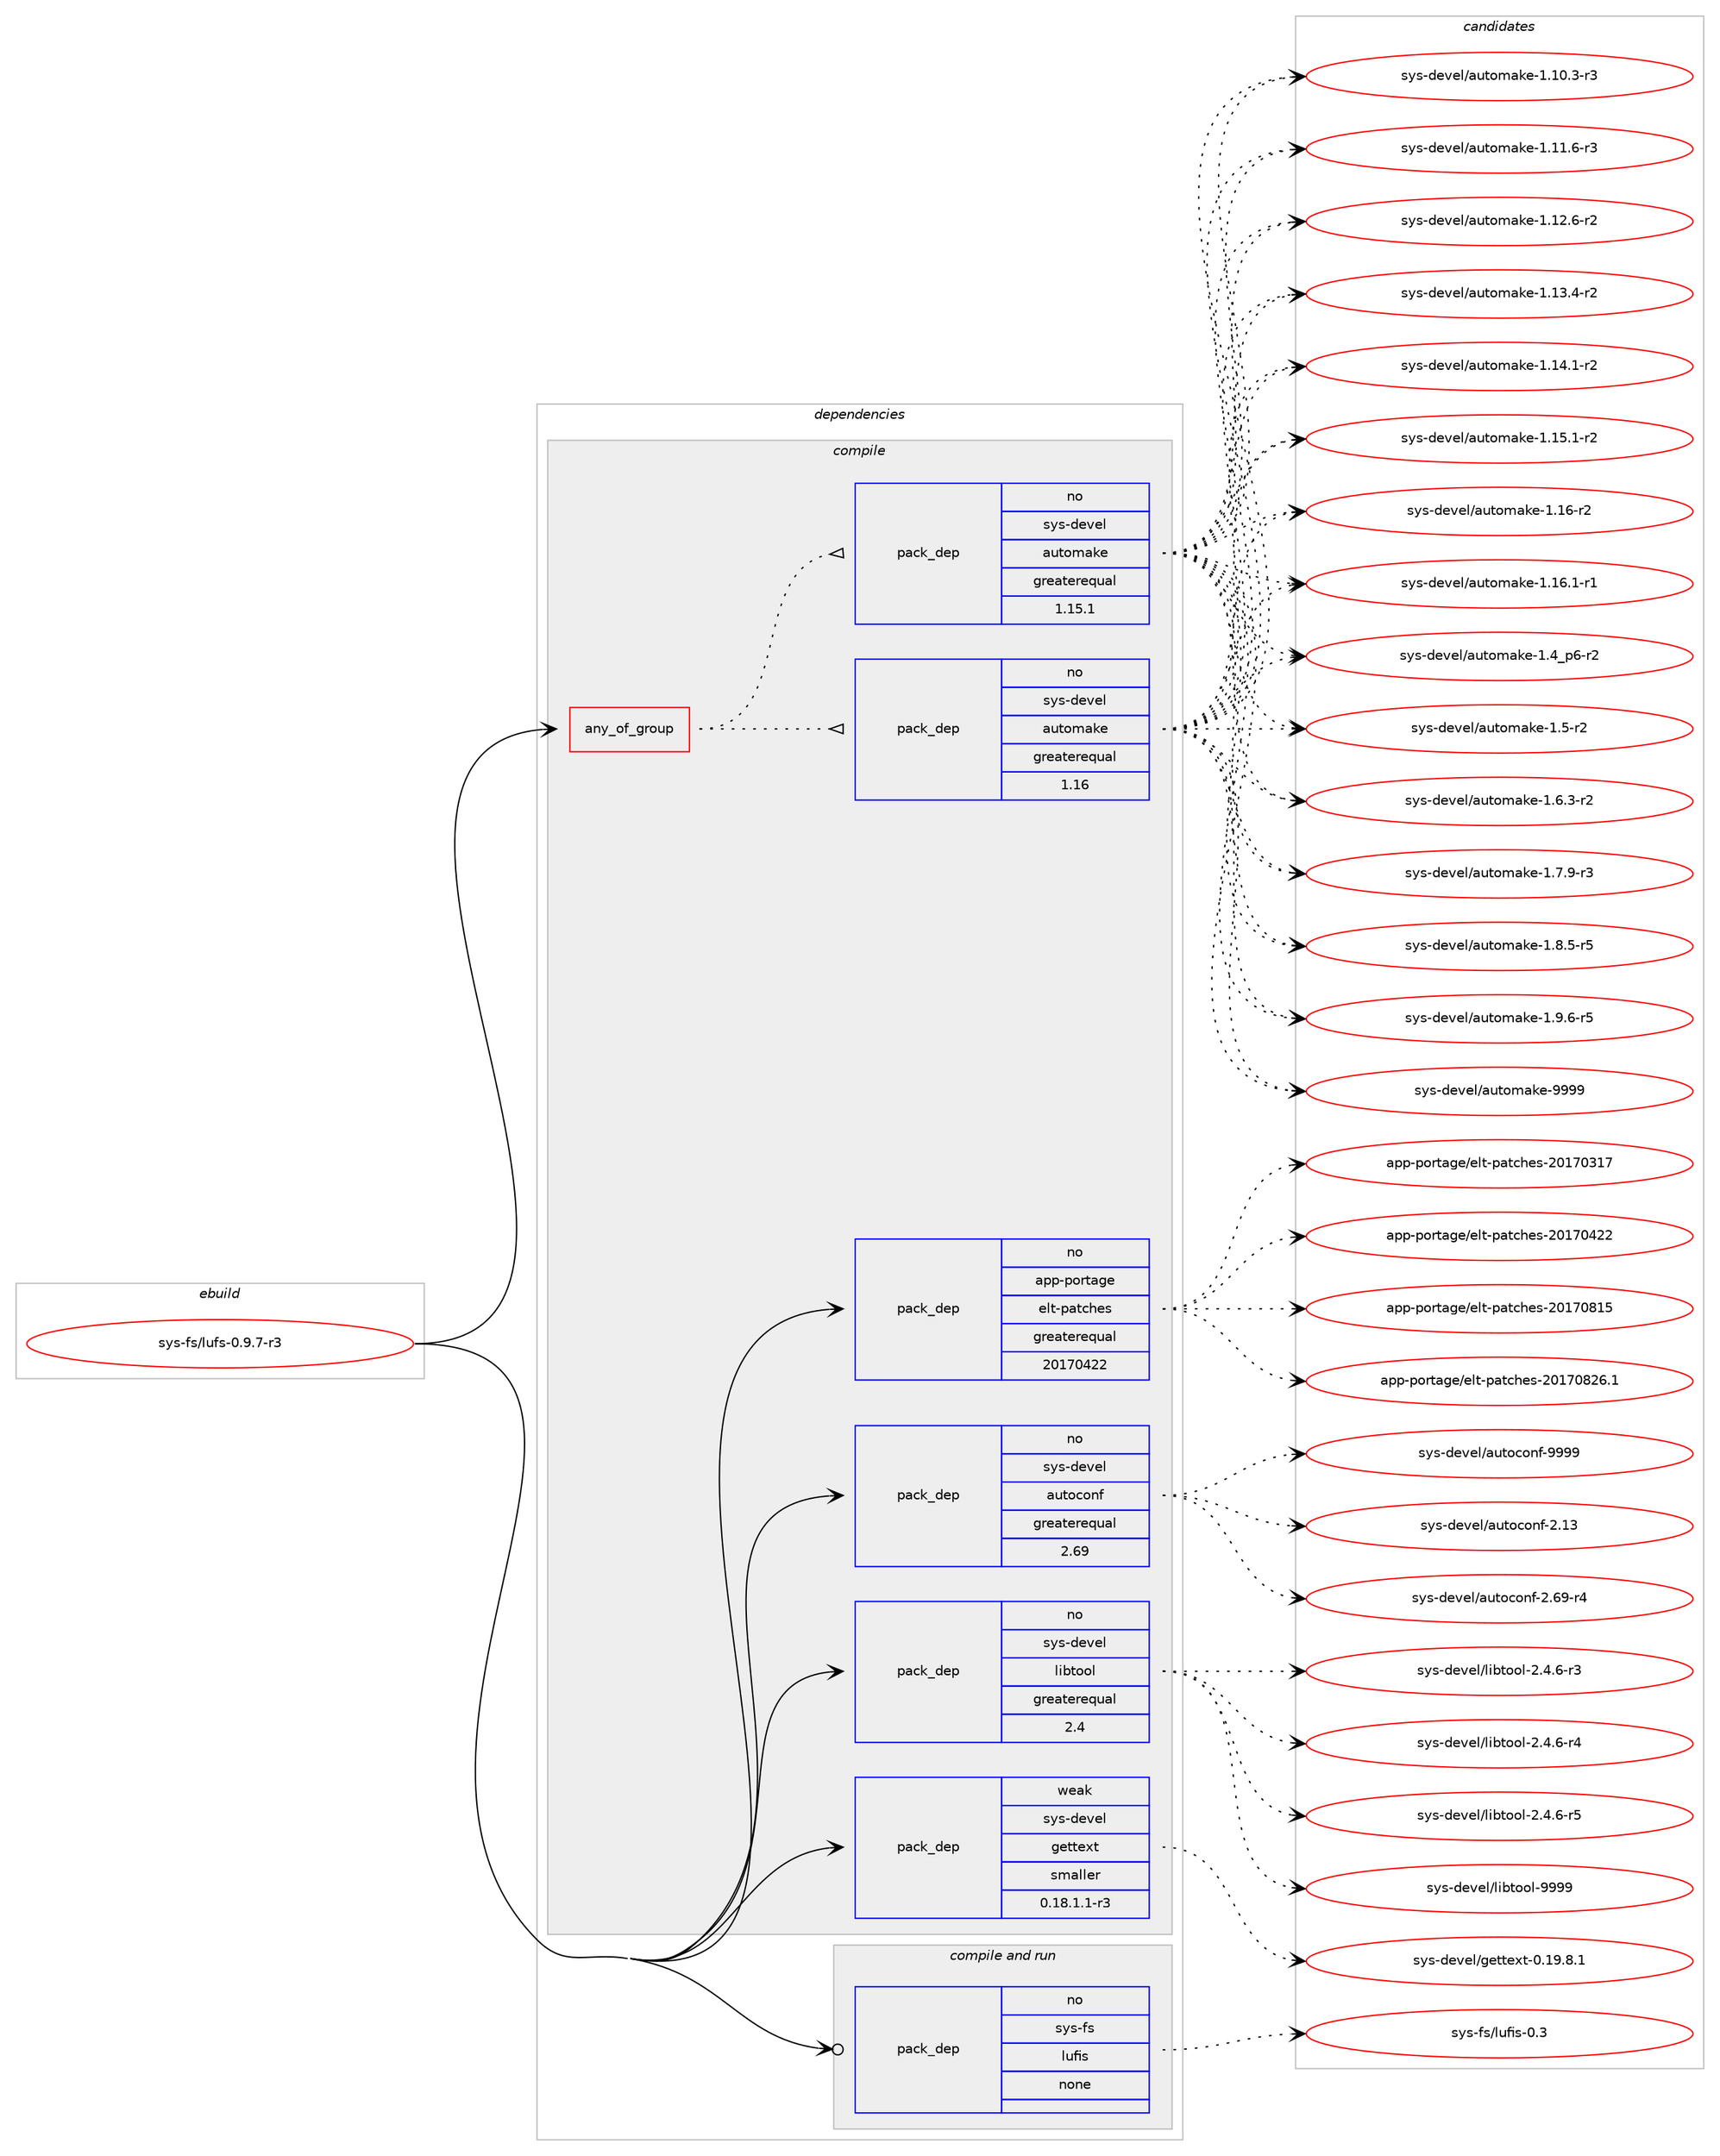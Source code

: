 digraph prolog {

# *************
# Graph options
# *************

newrank=true;
concentrate=true;
compound=true;
graph [rankdir=LR,fontname=Helvetica,fontsize=10,ranksep=1.5];#, ranksep=2.5, nodesep=0.2];
edge  [arrowhead=vee];
node  [fontname=Helvetica,fontsize=10];

# **********
# The ebuild
# **********

subgraph cluster_leftcol {
color=gray;
rank=same;
label=<<i>ebuild</i>>;
id [label="sys-fs/lufs-0.9.7-r3", color=red, width=4, href="../sys-fs/lufs-0.9.7-r3.svg"];
}

# ****************
# The dependencies
# ****************

subgraph cluster_midcol {
color=gray;
label=<<i>dependencies</i>>;
subgraph cluster_compile {
fillcolor="#eeeeee";
style=filled;
label=<<i>compile</i>>;
subgraph any55 {
dependency7787 [label=<<TABLE BORDER="0" CELLBORDER="1" CELLSPACING="0" CELLPADDING="4"><TR><TD CELLPADDING="10">any_of_group</TD></TR></TABLE>>, shape=none, color=red];subgraph pack7176 {
dependency7788 [label=<<TABLE BORDER="0" CELLBORDER="1" CELLSPACING="0" CELLPADDING="4" WIDTH="220"><TR><TD ROWSPAN="6" CELLPADDING="30">pack_dep</TD></TR><TR><TD WIDTH="110">no</TD></TR><TR><TD>sys-devel</TD></TR><TR><TD>automake</TD></TR><TR><TD>greaterequal</TD></TR><TR><TD>1.16</TD></TR></TABLE>>, shape=none, color=blue];
}
dependency7787:e -> dependency7788:w [weight=20,style="dotted",arrowhead="oinv"];
subgraph pack7177 {
dependency7789 [label=<<TABLE BORDER="0" CELLBORDER="1" CELLSPACING="0" CELLPADDING="4" WIDTH="220"><TR><TD ROWSPAN="6" CELLPADDING="30">pack_dep</TD></TR><TR><TD WIDTH="110">no</TD></TR><TR><TD>sys-devel</TD></TR><TR><TD>automake</TD></TR><TR><TD>greaterequal</TD></TR><TR><TD>1.15.1</TD></TR></TABLE>>, shape=none, color=blue];
}
dependency7787:e -> dependency7789:w [weight=20,style="dotted",arrowhead="oinv"];
}
id:e -> dependency7787:w [weight=20,style="solid",arrowhead="vee"];
subgraph pack7178 {
dependency7790 [label=<<TABLE BORDER="0" CELLBORDER="1" CELLSPACING="0" CELLPADDING="4" WIDTH="220"><TR><TD ROWSPAN="6" CELLPADDING="30">pack_dep</TD></TR><TR><TD WIDTH="110">no</TD></TR><TR><TD>app-portage</TD></TR><TR><TD>elt-patches</TD></TR><TR><TD>greaterequal</TD></TR><TR><TD>20170422</TD></TR></TABLE>>, shape=none, color=blue];
}
id:e -> dependency7790:w [weight=20,style="solid",arrowhead="vee"];
subgraph pack7179 {
dependency7791 [label=<<TABLE BORDER="0" CELLBORDER="1" CELLSPACING="0" CELLPADDING="4" WIDTH="220"><TR><TD ROWSPAN="6" CELLPADDING="30">pack_dep</TD></TR><TR><TD WIDTH="110">no</TD></TR><TR><TD>sys-devel</TD></TR><TR><TD>autoconf</TD></TR><TR><TD>greaterequal</TD></TR><TR><TD>2.69</TD></TR></TABLE>>, shape=none, color=blue];
}
id:e -> dependency7791:w [weight=20,style="solid",arrowhead="vee"];
subgraph pack7180 {
dependency7792 [label=<<TABLE BORDER="0" CELLBORDER="1" CELLSPACING="0" CELLPADDING="4" WIDTH="220"><TR><TD ROWSPAN="6" CELLPADDING="30">pack_dep</TD></TR><TR><TD WIDTH="110">no</TD></TR><TR><TD>sys-devel</TD></TR><TR><TD>libtool</TD></TR><TR><TD>greaterequal</TD></TR><TR><TD>2.4</TD></TR></TABLE>>, shape=none, color=blue];
}
id:e -> dependency7792:w [weight=20,style="solid",arrowhead="vee"];
subgraph pack7181 {
dependency7793 [label=<<TABLE BORDER="0" CELLBORDER="1" CELLSPACING="0" CELLPADDING="4" WIDTH="220"><TR><TD ROWSPAN="6" CELLPADDING="30">pack_dep</TD></TR><TR><TD WIDTH="110">weak</TD></TR><TR><TD>sys-devel</TD></TR><TR><TD>gettext</TD></TR><TR><TD>smaller</TD></TR><TR><TD>0.18.1.1-r3</TD></TR></TABLE>>, shape=none, color=blue];
}
id:e -> dependency7793:w [weight=20,style="solid",arrowhead="vee"];
}
subgraph cluster_compileandrun {
fillcolor="#eeeeee";
style=filled;
label=<<i>compile and run</i>>;
subgraph pack7182 {
dependency7794 [label=<<TABLE BORDER="0" CELLBORDER="1" CELLSPACING="0" CELLPADDING="4" WIDTH="220"><TR><TD ROWSPAN="6" CELLPADDING="30">pack_dep</TD></TR><TR><TD WIDTH="110">no</TD></TR><TR><TD>sys-fs</TD></TR><TR><TD>lufis</TD></TR><TR><TD>none</TD></TR><TR><TD></TD></TR></TABLE>>, shape=none, color=blue];
}
id:e -> dependency7794:w [weight=20,style="solid",arrowhead="odotvee"];
}
subgraph cluster_run {
fillcolor="#eeeeee";
style=filled;
label=<<i>run</i>>;
}
}

# **************
# The candidates
# **************

subgraph cluster_choices {
rank=same;
color=gray;
label=<<i>candidates</i>>;

subgraph choice7176 {
color=black;
nodesep=1;
choice11512111545100101118101108479711711611110997107101454946494846514511451 [label="sys-devel/automake-1.10.3-r3", color=red, width=4,href="../sys-devel/automake-1.10.3-r3.svg"];
choice11512111545100101118101108479711711611110997107101454946494946544511451 [label="sys-devel/automake-1.11.6-r3", color=red, width=4,href="../sys-devel/automake-1.11.6-r3.svg"];
choice11512111545100101118101108479711711611110997107101454946495046544511450 [label="sys-devel/automake-1.12.6-r2", color=red, width=4,href="../sys-devel/automake-1.12.6-r2.svg"];
choice11512111545100101118101108479711711611110997107101454946495146524511450 [label="sys-devel/automake-1.13.4-r2", color=red, width=4,href="../sys-devel/automake-1.13.4-r2.svg"];
choice11512111545100101118101108479711711611110997107101454946495246494511450 [label="sys-devel/automake-1.14.1-r2", color=red, width=4,href="../sys-devel/automake-1.14.1-r2.svg"];
choice11512111545100101118101108479711711611110997107101454946495346494511450 [label="sys-devel/automake-1.15.1-r2", color=red, width=4,href="../sys-devel/automake-1.15.1-r2.svg"];
choice1151211154510010111810110847971171161111099710710145494649544511450 [label="sys-devel/automake-1.16-r2", color=red, width=4,href="../sys-devel/automake-1.16-r2.svg"];
choice11512111545100101118101108479711711611110997107101454946495446494511449 [label="sys-devel/automake-1.16.1-r1", color=red, width=4,href="../sys-devel/automake-1.16.1-r1.svg"];
choice115121115451001011181011084797117116111109971071014549465295112544511450 [label="sys-devel/automake-1.4_p6-r2", color=red, width=4,href="../sys-devel/automake-1.4_p6-r2.svg"];
choice11512111545100101118101108479711711611110997107101454946534511450 [label="sys-devel/automake-1.5-r2", color=red, width=4,href="../sys-devel/automake-1.5-r2.svg"];
choice115121115451001011181011084797117116111109971071014549465446514511450 [label="sys-devel/automake-1.6.3-r2", color=red, width=4,href="../sys-devel/automake-1.6.3-r2.svg"];
choice115121115451001011181011084797117116111109971071014549465546574511451 [label="sys-devel/automake-1.7.9-r3", color=red, width=4,href="../sys-devel/automake-1.7.9-r3.svg"];
choice115121115451001011181011084797117116111109971071014549465646534511453 [label="sys-devel/automake-1.8.5-r5", color=red, width=4,href="../sys-devel/automake-1.8.5-r5.svg"];
choice115121115451001011181011084797117116111109971071014549465746544511453 [label="sys-devel/automake-1.9.6-r5", color=red, width=4,href="../sys-devel/automake-1.9.6-r5.svg"];
choice115121115451001011181011084797117116111109971071014557575757 [label="sys-devel/automake-9999", color=red, width=4,href="../sys-devel/automake-9999.svg"];
dependency7788:e -> choice11512111545100101118101108479711711611110997107101454946494846514511451:w [style=dotted,weight="100"];
dependency7788:e -> choice11512111545100101118101108479711711611110997107101454946494946544511451:w [style=dotted,weight="100"];
dependency7788:e -> choice11512111545100101118101108479711711611110997107101454946495046544511450:w [style=dotted,weight="100"];
dependency7788:e -> choice11512111545100101118101108479711711611110997107101454946495146524511450:w [style=dotted,weight="100"];
dependency7788:e -> choice11512111545100101118101108479711711611110997107101454946495246494511450:w [style=dotted,weight="100"];
dependency7788:e -> choice11512111545100101118101108479711711611110997107101454946495346494511450:w [style=dotted,weight="100"];
dependency7788:e -> choice1151211154510010111810110847971171161111099710710145494649544511450:w [style=dotted,weight="100"];
dependency7788:e -> choice11512111545100101118101108479711711611110997107101454946495446494511449:w [style=dotted,weight="100"];
dependency7788:e -> choice115121115451001011181011084797117116111109971071014549465295112544511450:w [style=dotted,weight="100"];
dependency7788:e -> choice11512111545100101118101108479711711611110997107101454946534511450:w [style=dotted,weight="100"];
dependency7788:e -> choice115121115451001011181011084797117116111109971071014549465446514511450:w [style=dotted,weight="100"];
dependency7788:e -> choice115121115451001011181011084797117116111109971071014549465546574511451:w [style=dotted,weight="100"];
dependency7788:e -> choice115121115451001011181011084797117116111109971071014549465646534511453:w [style=dotted,weight="100"];
dependency7788:e -> choice115121115451001011181011084797117116111109971071014549465746544511453:w [style=dotted,weight="100"];
dependency7788:e -> choice115121115451001011181011084797117116111109971071014557575757:w [style=dotted,weight="100"];
}
subgraph choice7177 {
color=black;
nodesep=1;
choice11512111545100101118101108479711711611110997107101454946494846514511451 [label="sys-devel/automake-1.10.3-r3", color=red, width=4,href="../sys-devel/automake-1.10.3-r3.svg"];
choice11512111545100101118101108479711711611110997107101454946494946544511451 [label="sys-devel/automake-1.11.6-r3", color=red, width=4,href="../sys-devel/automake-1.11.6-r3.svg"];
choice11512111545100101118101108479711711611110997107101454946495046544511450 [label="sys-devel/automake-1.12.6-r2", color=red, width=4,href="../sys-devel/automake-1.12.6-r2.svg"];
choice11512111545100101118101108479711711611110997107101454946495146524511450 [label="sys-devel/automake-1.13.4-r2", color=red, width=4,href="../sys-devel/automake-1.13.4-r2.svg"];
choice11512111545100101118101108479711711611110997107101454946495246494511450 [label="sys-devel/automake-1.14.1-r2", color=red, width=4,href="../sys-devel/automake-1.14.1-r2.svg"];
choice11512111545100101118101108479711711611110997107101454946495346494511450 [label="sys-devel/automake-1.15.1-r2", color=red, width=4,href="../sys-devel/automake-1.15.1-r2.svg"];
choice1151211154510010111810110847971171161111099710710145494649544511450 [label="sys-devel/automake-1.16-r2", color=red, width=4,href="../sys-devel/automake-1.16-r2.svg"];
choice11512111545100101118101108479711711611110997107101454946495446494511449 [label="sys-devel/automake-1.16.1-r1", color=red, width=4,href="../sys-devel/automake-1.16.1-r1.svg"];
choice115121115451001011181011084797117116111109971071014549465295112544511450 [label="sys-devel/automake-1.4_p6-r2", color=red, width=4,href="../sys-devel/automake-1.4_p6-r2.svg"];
choice11512111545100101118101108479711711611110997107101454946534511450 [label="sys-devel/automake-1.5-r2", color=red, width=4,href="../sys-devel/automake-1.5-r2.svg"];
choice115121115451001011181011084797117116111109971071014549465446514511450 [label="sys-devel/automake-1.6.3-r2", color=red, width=4,href="../sys-devel/automake-1.6.3-r2.svg"];
choice115121115451001011181011084797117116111109971071014549465546574511451 [label="sys-devel/automake-1.7.9-r3", color=red, width=4,href="../sys-devel/automake-1.7.9-r3.svg"];
choice115121115451001011181011084797117116111109971071014549465646534511453 [label="sys-devel/automake-1.8.5-r5", color=red, width=4,href="../sys-devel/automake-1.8.5-r5.svg"];
choice115121115451001011181011084797117116111109971071014549465746544511453 [label="sys-devel/automake-1.9.6-r5", color=red, width=4,href="../sys-devel/automake-1.9.6-r5.svg"];
choice115121115451001011181011084797117116111109971071014557575757 [label="sys-devel/automake-9999", color=red, width=4,href="../sys-devel/automake-9999.svg"];
dependency7789:e -> choice11512111545100101118101108479711711611110997107101454946494846514511451:w [style=dotted,weight="100"];
dependency7789:e -> choice11512111545100101118101108479711711611110997107101454946494946544511451:w [style=dotted,weight="100"];
dependency7789:e -> choice11512111545100101118101108479711711611110997107101454946495046544511450:w [style=dotted,weight="100"];
dependency7789:e -> choice11512111545100101118101108479711711611110997107101454946495146524511450:w [style=dotted,weight="100"];
dependency7789:e -> choice11512111545100101118101108479711711611110997107101454946495246494511450:w [style=dotted,weight="100"];
dependency7789:e -> choice11512111545100101118101108479711711611110997107101454946495346494511450:w [style=dotted,weight="100"];
dependency7789:e -> choice1151211154510010111810110847971171161111099710710145494649544511450:w [style=dotted,weight="100"];
dependency7789:e -> choice11512111545100101118101108479711711611110997107101454946495446494511449:w [style=dotted,weight="100"];
dependency7789:e -> choice115121115451001011181011084797117116111109971071014549465295112544511450:w [style=dotted,weight="100"];
dependency7789:e -> choice11512111545100101118101108479711711611110997107101454946534511450:w [style=dotted,weight="100"];
dependency7789:e -> choice115121115451001011181011084797117116111109971071014549465446514511450:w [style=dotted,weight="100"];
dependency7789:e -> choice115121115451001011181011084797117116111109971071014549465546574511451:w [style=dotted,weight="100"];
dependency7789:e -> choice115121115451001011181011084797117116111109971071014549465646534511453:w [style=dotted,weight="100"];
dependency7789:e -> choice115121115451001011181011084797117116111109971071014549465746544511453:w [style=dotted,weight="100"];
dependency7789:e -> choice115121115451001011181011084797117116111109971071014557575757:w [style=dotted,weight="100"];
}
subgraph choice7178 {
color=black;
nodesep=1;
choice97112112451121111141169710310147101108116451129711699104101115455048495548514955 [label="app-portage/elt-patches-20170317", color=red, width=4,href="../app-portage/elt-patches-20170317.svg"];
choice97112112451121111141169710310147101108116451129711699104101115455048495548525050 [label="app-portage/elt-patches-20170422", color=red, width=4,href="../app-portage/elt-patches-20170422.svg"];
choice97112112451121111141169710310147101108116451129711699104101115455048495548564953 [label="app-portage/elt-patches-20170815", color=red, width=4,href="../app-portage/elt-patches-20170815.svg"];
choice971121124511211111411697103101471011081164511297116991041011154550484955485650544649 [label="app-portage/elt-patches-20170826.1", color=red, width=4,href="../app-portage/elt-patches-20170826.1.svg"];
dependency7790:e -> choice97112112451121111141169710310147101108116451129711699104101115455048495548514955:w [style=dotted,weight="100"];
dependency7790:e -> choice97112112451121111141169710310147101108116451129711699104101115455048495548525050:w [style=dotted,weight="100"];
dependency7790:e -> choice97112112451121111141169710310147101108116451129711699104101115455048495548564953:w [style=dotted,weight="100"];
dependency7790:e -> choice971121124511211111411697103101471011081164511297116991041011154550484955485650544649:w [style=dotted,weight="100"];
}
subgraph choice7179 {
color=black;
nodesep=1;
choice115121115451001011181011084797117116111991111101024550464951 [label="sys-devel/autoconf-2.13", color=red, width=4,href="../sys-devel/autoconf-2.13.svg"];
choice1151211154510010111810110847971171161119911111010245504654574511452 [label="sys-devel/autoconf-2.69-r4", color=red, width=4,href="../sys-devel/autoconf-2.69-r4.svg"];
choice115121115451001011181011084797117116111991111101024557575757 [label="sys-devel/autoconf-9999", color=red, width=4,href="../sys-devel/autoconf-9999.svg"];
dependency7791:e -> choice115121115451001011181011084797117116111991111101024550464951:w [style=dotted,weight="100"];
dependency7791:e -> choice1151211154510010111810110847971171161119911111010245504654574511452:w [style=dotted,weight="100"];
dependency7791:e -> choice115121115451001011181011084797117116111991111101024557575757:w [style=dotted,weight="100"];
}
subgraph choice7180 {
color=black;
nodesep=1;
choice1151211154510010111810110847108105981161111111084550465246544511451 [label="sys-devel/libtool-2.4.6-r3", color=red, width=4,href="../sys-devel/libtool-2.4.6-r3.svg"];
choice1151211154510010111810110847108105981161111111084550465246544511452 [label="sys-devel/libtool-2.4.6-r4", color=red, width=4,href="../sys-devel/libtool-2.4.6-r4.svg"];
choice1151211154510010111810110847108105981161111111084550465246544511453 [label="sys-devel/libtool-2.4.6-r5", color=red, width=4,href="../sys-devel/libtool-2.4.6-r5.svg"];
choice1151211154510010111810110847108105981161111111084557575757 [label="sys-devel/libtool-9999", color=red, width=4,href="../sys-devel/libtool-9999.svg"];
dependency7792:e -> choice1151211154510010111810110847108105981161111111084550465246544511451:w [style=dotted,weight="100"];
dependency7792:e -> choice1151211154510010111810110847108105981161111111084550465246544511452:w [style=dotted,weight="100"];
dependency7792:e -> choice1151211154510010111810110847108105981161111111084550465246544511453:w [style=dotted,weight="100"];
dependency7792:e -> choice1151211154510010111810110847108105981161111111084557575757:w [style=dotted,weight="100"];
}
subgraph choice7181 {
color=black;
nodesep=1;
choice1151211154510010111810110847103101116116101120116454846495746564649 [label="sys-devel/gettext-0.19.8.1", color=red, width=4,href="../sys-devel/gettext-0.19.8.1.svg"];
dependency7793:e -> choice1151211154510010111810110847103101116116101120116454846495746564649:w [style=dotted,weight="100"];
}
subgraph choice7182 {
color=black;
nodesep=1;
choice115121115451021154710811710210511545484651 [label="sys-fs/lufis-0.3", color=red, width=4,href="../sys-fs/lufis-0.3.svg"];
dependency7794:e -> choice115121115451021154710811710210511545484651:w [style=dotted,weight="100"];
}
}

}
